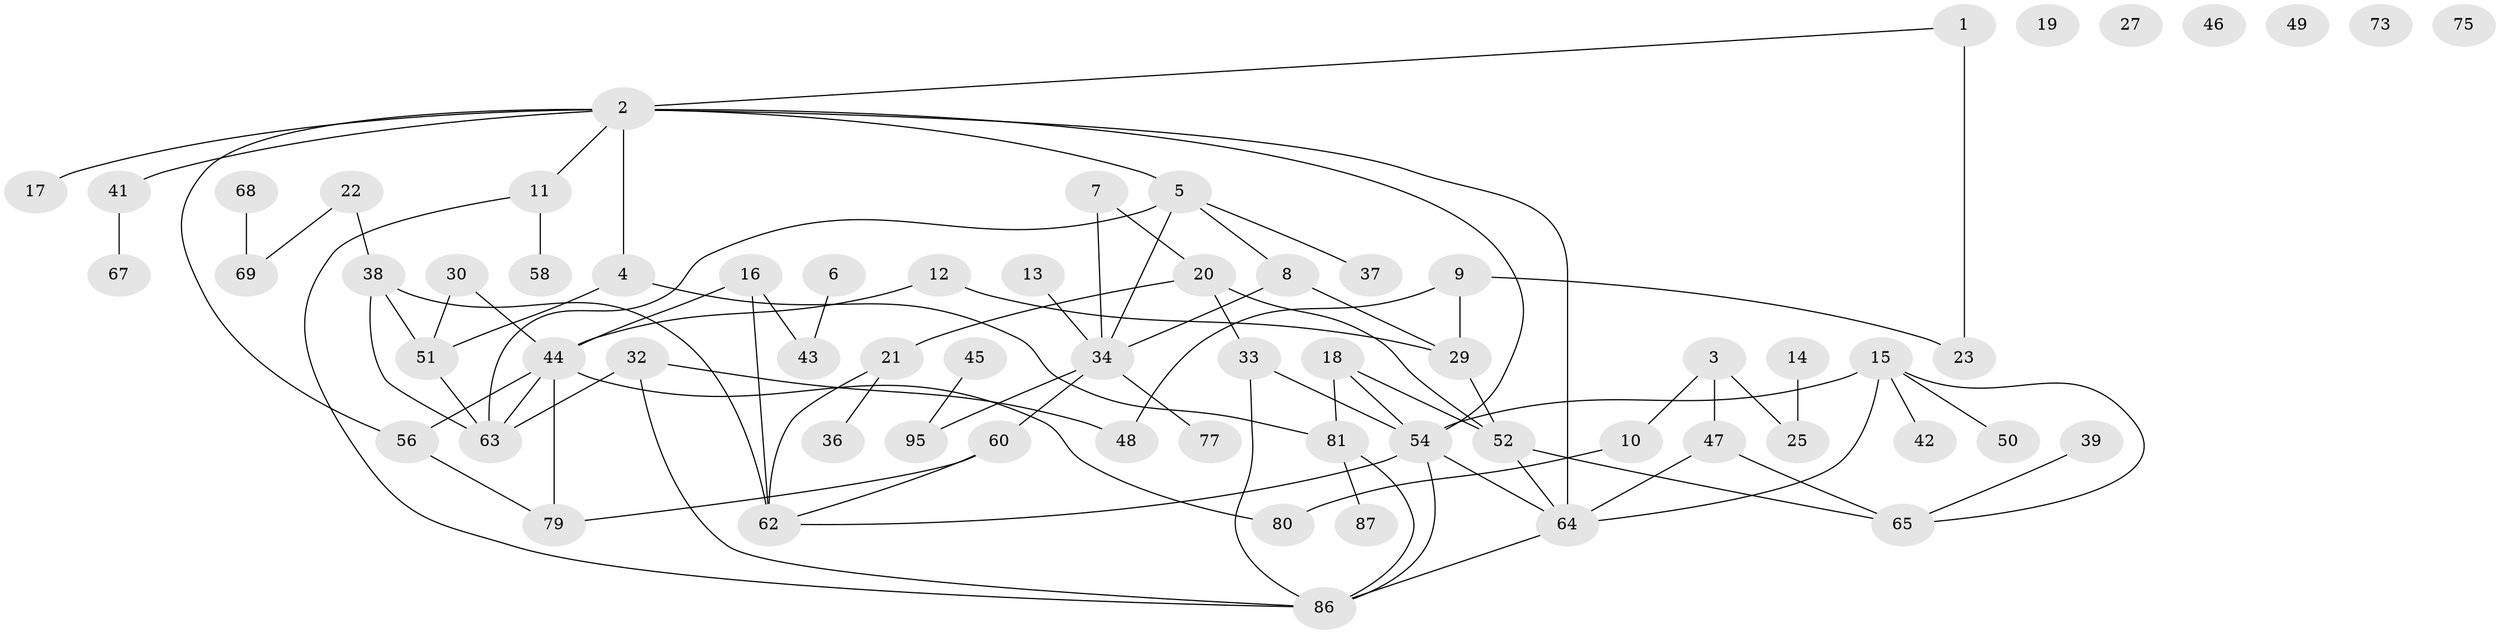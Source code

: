 // Generated by graph-tools (version 1.1) at 2025/23/03/03/25 07:23:28]
// undirected, 66 vertices, 88 edges
graph export_dot {
graph [start="1"]
  node [color=gray90,style=filled];
  1;
  2 [super="+28"];
  3 [super="+31"];
  4 [super="+94"];
  5 [super="+83"];
  6;
  7;
  8 [super="+70"];
  9 [super="+40"];
  10 [super="+84"];
  11;
  12;
  13;
  14 [super="+55"];
  15 [super="+90"];
  16;
  17;
  18 [super="+57"];
  19;
  20 [super="+61"];
  21 [super="+26"];
  22 [super="+24"];
  23 [super="+91"];
  25;
  27;
  29 [super="+74"];
  30;
  32 [super="+35"];
  33 [super="+85"];
  34 [super="+76"];
  36;
  37;
  38 [super="+89"];
  39;
  41;
  42;
  43;
  44 [super="+59"];
  45;
  46;
  47 [super="+66"];
  48;
  49;
  50;
  51 [super="+53"];
  52 [super="+93"];
  54 [super="+78"];
  56;
  58 [super="+88"];
  60;
  62;
  63 [super="+72"];
  64 [super="+71"];
  65;
  67;
  68;
  69;
  73;
  75;
  77;
  79;
  80;
  81 [super="+82"];
  86 [super="+92"];
  87;
  95;
  1 -- 2;
  1 -- 23 [weight=2];
  2 -- 11;
  2 -- 56;
  2 -- 17;
  2 -- 41;
  2 -- 64;
  2 -- 5;
  2 -- 54;
  2 -- 4;
  3 -- 25;
  3 -- 47;
  3 -- 10;
  4 -- 51;
  4 -- 81;
  5 -- 63;
  5 -- 34;
  5 -- 37;
  5 -- 8;
  6 -- 43;
  7 -- 20;
  7 -- 34;
  8 -- 34;
  8 -- 29;
  9 -- 23;
  9 -- 29;
  9 -- 48;
  10 -- 80;
  11 -- 58;
  11 -- 86;
  12 -- 44;
  12 -- 29;
  13 -- 34;
  14 -- 25;
  15 -- 42;
  15 -- 64;
  15 -- 65;
  15 -- 50;
  15 -- 54;
  16 -- 43;
  16 -- 62;
  16 -- 44;
  18 -- 54;
  18 -- 52;
  18 -- 81;
  20 -- 21;
  20 -- 52;
  20 -- 33;
  21 -- 36;
  21 -- 62;
  22 -- 38;
  22 -- 69;
  29 -- 52;
  30 -- 44;
  30 -- 51;
  32 -- 86;
  32 -- 48;
  32 -- 63;
  33 -- 86;
  33 -- 54 [weight=2];
  34 -- 60;
  34 -- 77;
  34 -- 95;
  38 -- 62;
  38 -- 63;
  38 -- 51;
  39 -- 65;
  41 -- 67;
  44 -- 80;
  44 -- 56;
  44 -- 63;
  44 -- 79;
  45 -- 95;
  47 -- 64 [weight=2];
  47 -- 65;
  51 -- 63;
  52 -- 64;
  52 -- 65;
  54 -- 62;
  54 -- 64;
  54 -- 86;
  56 -- 79;
  60 -- 62;
  60 -- 79;
  64 -- 86;
  68 -- 69;
  81 -- 87;
  81 -- 86;
}
